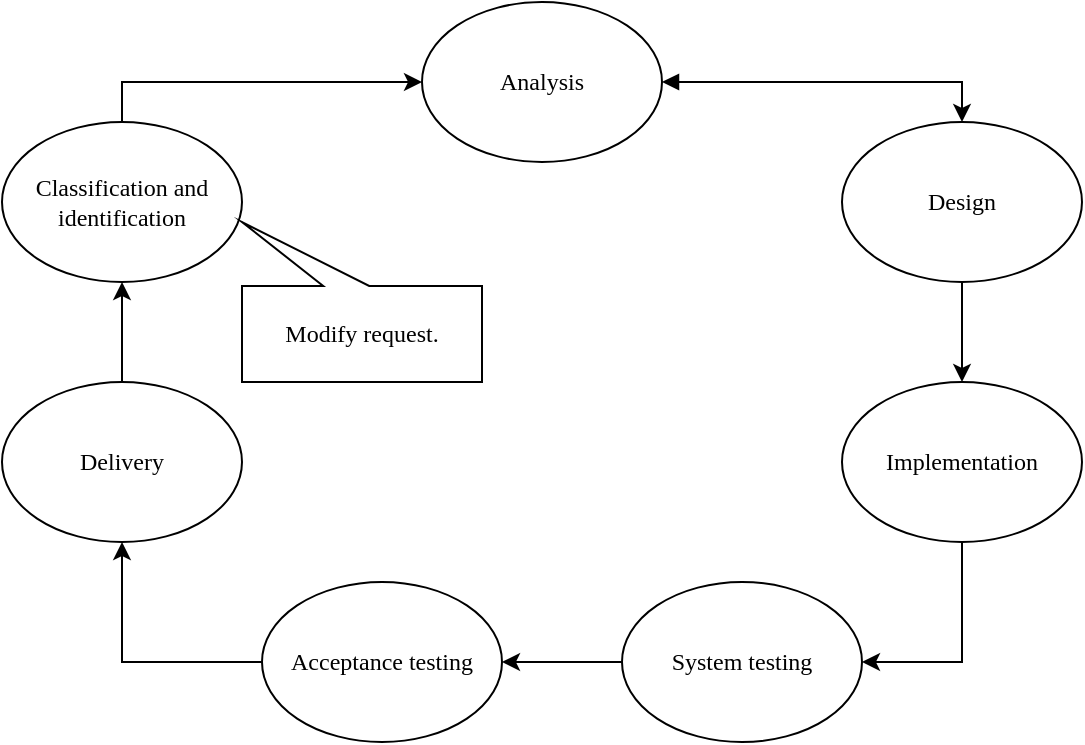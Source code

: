 <mxfile version="12.1.0" type="device" pages="1"><diagram id="P-yLXLd4hpmYYGywNQmj" name="Page-1"><mxGraphModel dx="1072" dy="815" grid="1" gridSize="10" guides="1" tooltips="1" connect="1" arrows="1" fold="1" page="1" pageScale="1" pageWidth="850" pageHeight="1100" math="0" shadow="0"><root><mxCell id="0"/><mxCell id="1" parent="0"/><mxCell id="_ihoCQQOWn8wVrly2qKf-14" style="edgeStyle=orthogonalEdgeStyle;orthogonalLoop=1;jettySize=auto;html=1;exitX=1;exitY=0.5;exitDx=0;exitDy=0;entryX=0.5;entryY=0;entryDx=0;entryDy=0;rounded=0;startArrow=block;startFill=1;fontFamily=Times New Roman;" edge="1" parent="1" source="_ihoCQQOWn8wVrly2qKf-1" target="_ihoCQQOWn8wVrly2qKf-5"><mxGeometry relative="1" as="geometry"/></mxCell><mxCell id="_ihoCQQOWn8wVrly2qKf-1" value="Analysis" style="ellipse;whiteSpace=wrap;html=1;fontFamily=Times New Roman;" vertex="1" parent="1"><mxGeometry x="310" y="70" width="120" height="80" as="geometry"/></mxCell><mxCell id="_ihoCQQOWn8wVrly2qKf-19" style="edgeStyle=orthogonalEdgeStyle;rounded=0;orthogonalLoop=1;jettySize=auto;html=1;exitX=0;exitY=0.5;exitDx=0;exitDy=0;entryX=0.5;entryY=1;entryDx=0;entryDy=0;startArrow=none;startFill=0;fontFamily=Times New Roman;" edge="1" parent="1" source="_ihoCQQOWn8wVrly2qKf-2" target="_ihoCQQOWn8wVrly2qKf-6"><mxGeometry relative="1" as="geometry"/></mxCell><mxCell id="_ihoCQQOWn8wVrly2qKf-2" value="Acceptance testing" style="ellipse;whiteSpace=wrap;html=1;fontFamily=Times New Roman;" vertex="1" parent="1"><mxGeometry x="230" y="360" width="120" height="80" as="geometry"/></mxCell><mxCell id="_ihoCQQOWn8wVrly2qKf-18" style="edgeStyle=orthogonalEdgeStyle;rounded=0;orthogonalLoop=1;jettySize=auto;html=1;exitX=0;exitY=0.5;exitDx=0;exitDy=0;entryX=1;entryY=0.5;entryDx=0;entryDy=0;startArrow=none;startFill=0;fontFamily=Times New Roman;" edge="1" parent="1" source="_ihoCQQOWn8wVrly2qKf-3" target="_ihoCQQOWn8wVrly2qKf-2"><mxGeometry relative="1" as="geometry"/></mxCell><mxCell id="_ihoCQQOWn8wVrly2qKf-3" value="System testing" style="ellipse;whiteSpace=wrap;html=1;fontFamily=Times New Roman;" vertex="1" parent="1"><mxGeometry x="410" y="360" width="120" height="80" as="geometry"/></mxCell><mxCell id="_ihoCQQOWn8wVrly2qKf-17" style="edgeStyle=orthogonalEdgeStyle;rounded=0;orthogonalLoop=1;jettySize=auto;html=1;exitX=0.5;exitY=1;exitDx=0;exitDy=0;entryX=1;entryY=0.5;entryDx=0;entryDy=0;startArrow=none;startFill=0;fontFamily=Times New Roman;" edge="1" parent="1" source="_ihoCQQOWn8wVrly2qKf-4" target="_ihoCQQOWn8wVrly2qKf-3"><mxGeometry relative="1" as="geometry"/></mxCell><mxCell id="_ihoCQQOWn8wVrly2qKf-4" value="Implementation" style="ellipse;whiteSpace=wrap;html=1;fontFamily=Times New Roman;" vertex="1" parent="1"><mxGeometry x="520" y="260" width="120" height="80" as="geometry"/></mxCell><mxCell id="_ihoCQQOWn8wVrly2qKf-16" style="edgeStyle=orthogonalEdgeStyle;rounded=0;orthogonalLoop=1;jettySize=auto;html=1;exitX=0.5;exitY=1;exitDx=0;exitDy=0;entryX=0.5;entryY=0;entryDx=0;entryDy=0;startArrow=none;startFill=0;fontFamily=Times New Roman;" edge="1" parent="1" source="_ihoCQQOWn8wVrly2qKf-5" target="_ihoCQQOWn8wVrly2qKf-4"><mxGeometry relative="1" as="geometry"/></mxCell><mxCell id="_ihoCQQOWn8wVrly2qKf-5" value="Design" style="ellipse;whiteSpace=wrap;html=1;fontFamily=Times New Roman;" vertex="1" parent="1"><mxGeometry x="520" y="130" width="120" height="80" as="geometry"/></mxCell><mxCell id="_ihoCQQOWn8wVrly2qKf-20" style="edgeStyle=orthogonalEdgeStyle;rounded=0;orthogonalLoop=1;jettySize=auto;html=1;exitX=0.5;exitY=0;exitDx=0;exitDy=0;startArrow=none;startFill=0;fontFamily=Times New Roman;" edge="1" parent="1" source="_ihoCQQOWn8wVrly2qKf-6" target="_ihoCQQOWn8wVrly2qKf-7"><mxGeometry relative="1" as="geometry"/></mxCell><mxCell id="_ihoCQQOWn8wVrly2qKf-6" value="Delivery" style="ellipse;whiteSpace=wrap;html=1;fontFamily=Times New Roman;" vertex="1" parent="1"><mxGeometry x="100" y="260" width="120" height="80" as="geometry"/></mxCell><mxCell id="_ihoCQQOWn8wVrly2qKf-15" style="edgeStyle=orthogonalEdgeStyle;rounded=0;orthogonalLoop=1;jettySize=auto;html=1;exitX=0.5;exitY=0;exitDx=0;exitDy=0;entryX=0;entryY=0.5;entryDx=0;entryDy=0;startArrow=none;startFill=0;fontFamily=Times New Roman;" edge="1" parent="1" source="_ihoCQQOWn8wVrly2qKf-7" target="_ihoCQQOWn8wVrly2qKf-1"><mxGeometry relative="1" as="geometry"/></mxCell><mxCell id="_ihoCQQOWn8wVrly2qKf-7" value="Classification and identification" style="ellipse;whiteSpace=wrap;html=1;fontFamily=Times New Roman;" vertex="1" parent="1"><mxGeometry x="100" y="130" width="120" height="80" as="geometry"/></mxCell><mxCell id="_ihoCQQOWn8wVrly2qKf-22" value="Modify request." style="shape=callout;whiteSpace=wrap;html=1;perimeter=calloutPerimeter;position2=1;size=32;position=0.47;base=23;direction=west;fontFamily=Times New Roman;" vertex="1" parent="1"><mxGeometry x="220" y="180" width="120" height="80" as="geometry"/></mxCell></root></mxGraphModel></diagram></mxfile>